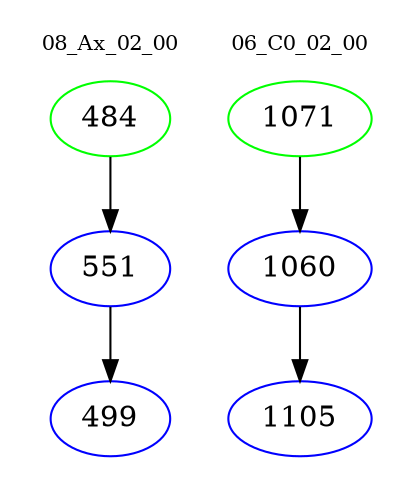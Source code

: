 digraph{
subgraph cluster_0 {
color = white
label = "08_Ax_02_00";
fontsize=10;
T0_484 [label="484", color="green"]
T0_484 -> T0_551 [color="black"]
T0_551 [label="551", color="blue"]
T0_551 -> T0_499 [color="black"]
T0_499 [label="499", color="blue"]
}
subgraph cluster_1 {
color = white
label = "06_C0_02_00";
fontsize=10;
T1_1071 [label="1071", color="green"]
T1_1071 -> T1_1060 [color="black"]
T1_1060 [label="1060", color="blue"]
T1_1060 -> T1_1105 [color="black"]
T1_1105 [label="1105", color="blue"]
}
}
